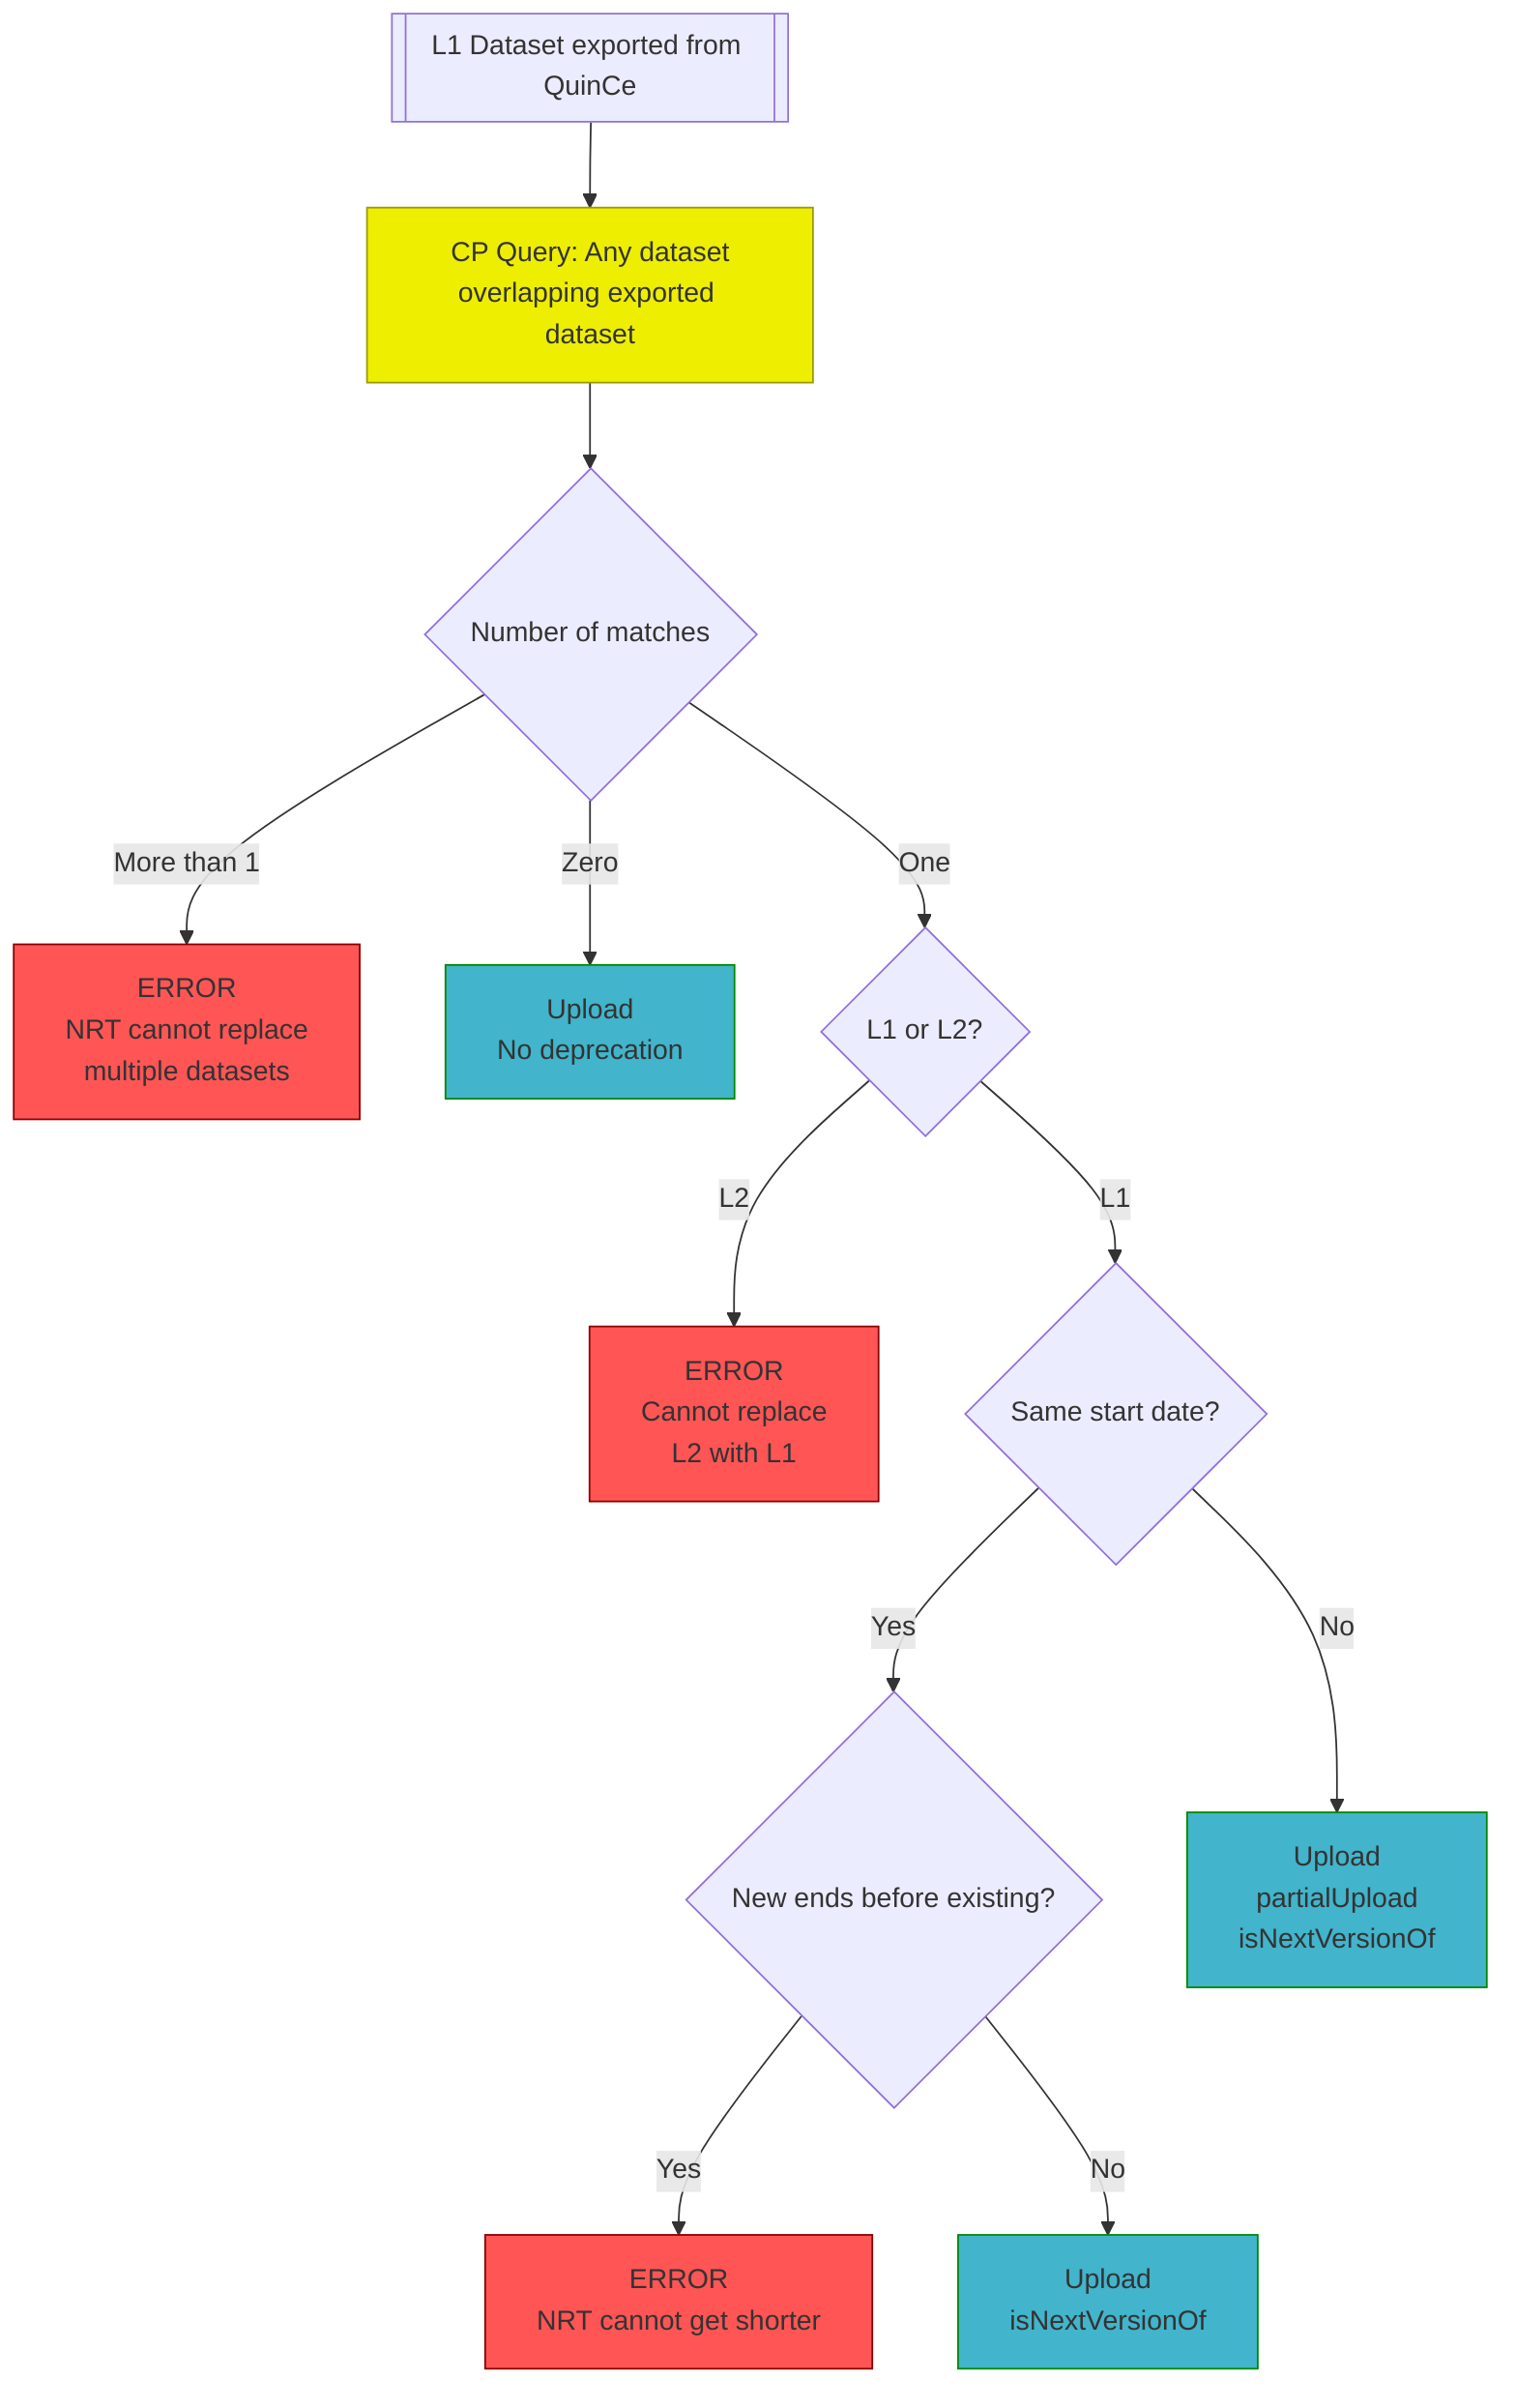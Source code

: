 flowchart TD
  exported[[L1 Dataset exported from QuinCe]]
  q_existing[CP Query: Any dataset<br>overlapping exported dataset]:::query
  existing_count{Number of matches}
  error1[ERROR<br>NRT cannot replace<br>multiple datasets]:::error
  upload_no_link[Upload<br>No deprecation]:::upload
  l1_l2{L1 or L2?}
  error2[ERROR<br>Cannot replace<br>L2 with L1]:::error
  same_start{Same start date?}
  ends_before{New ends before existing?}
  error3[ERROR<br>NRT cannot get shorter]:::error
  upload_nextver[Upload<br>isNextVersionOf]:::upload
  upload_partial[Upload<br>partialUpload<br>isNextVersionOf]:::upload

  exported-->q_existing
  q_existing-->existing_count

  existing_count-->|Zero|upload_no_link
  existing_count-->|More than 1|error1

  existing_count-->|One|l1_l2
  l1_l2-->|L1|same_start
  l1_l2-->|L2|error2
  same_start-->|Yes|ends_before
  ends_before-->|Yes|error3
  ends_before-->|No|upload_nextver
  same_start-->|No|upload_partial

  classDef upload fill:#42b4cb,stroke:#080
  classDef error fill:#f55,stroke:#800
  classDef query fill:#ee0,stroke:#990